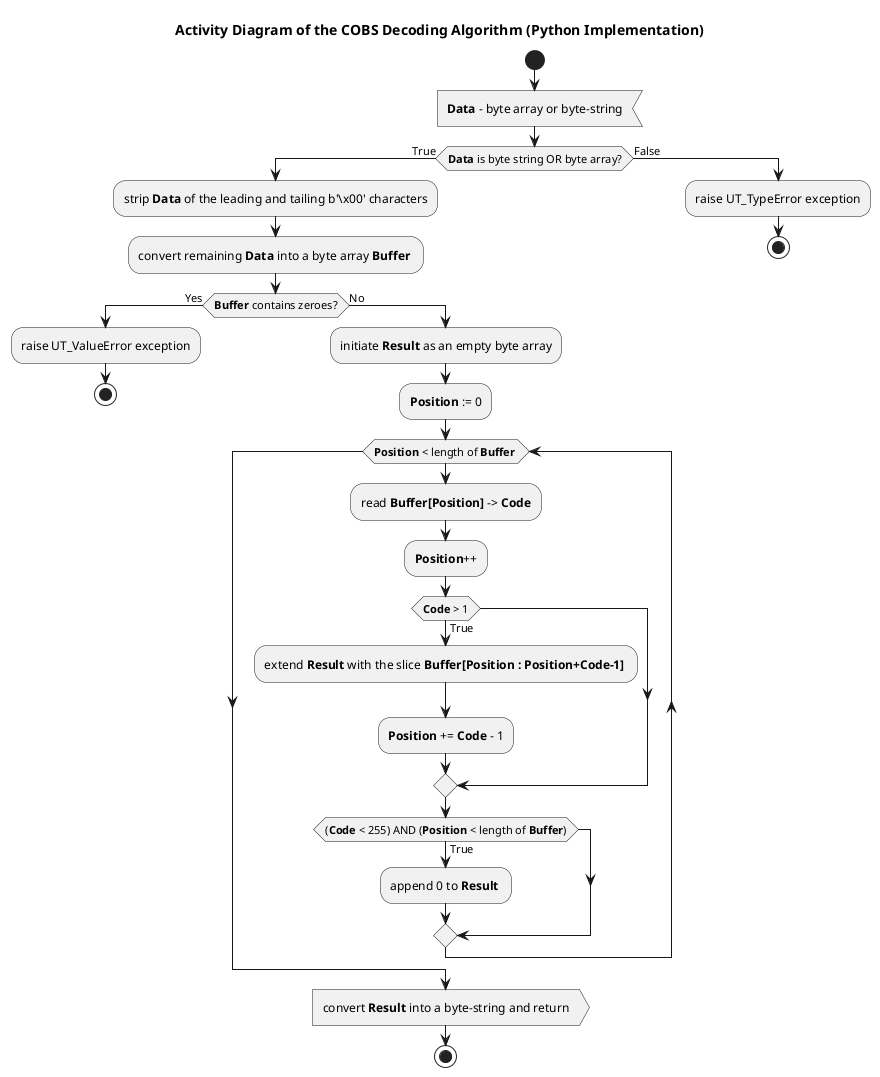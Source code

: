 @startuml cobsPy_decode

title Activity Diagram of the COBS Decoding Algorithm (Python Implementation)

start

:<b>Data</b> - byte array or byte-string<

if (<b>Data</b> is byte string OR byte array?) then (True)

    :strip <b>Data</b> of the leading and tailing b'\x00' characters;

    :convert remaining <b>Data</b> into a byte array <b>Buffer</b> ;

    if (<b>Buffer</b> contains zeroes?) then (Yes)
        :raise UT_ValueError exception;
        
        stop 
    else (No)
        :initiate <b>Result</b> as an empty byte array;
        
        :<b>Position</b> := 0;
        
        while (<b>Position</b> < length of <b>Buffer</b> )
            :read <b>Buffer[Position]</b> -> <b>Code</b>;
            
            :<b>Position</b>++;
            
            if (<b>Code</b> > 1) then (True)
                :extend <b>Result</b> with the slice <b>Buffer[Position : Position+Code-1]</b> ;
                
                :<b>Position</b> += <b>Code</b> - 1;
            endif
            
            if ((<b>Code</b> < 255) AND (<b>Position</b> < length of <b>Buffer</b>)) then (True)
                :append 0 to <b>Result</b> ;
            endif
        end while
        
        :convert <b>Result</b> into a byte-string and return>
        
        stop
    endif
else (False)
    :raise UT_TypeError exception;

    stop
endif

@enduml
